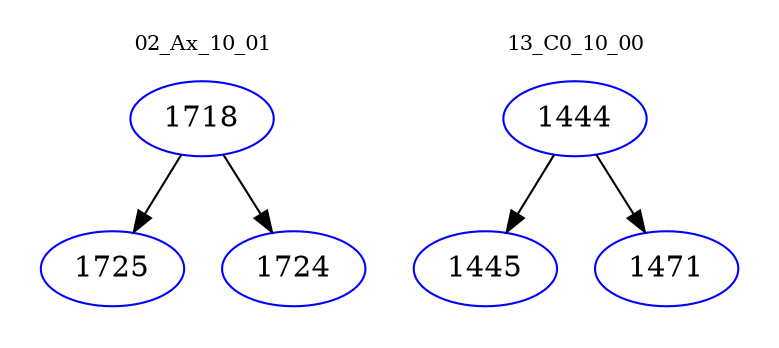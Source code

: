 digraph{
subgraph cluster_0 {
color = white
label = "02_Ax_10_01";
fontsize=10;
T0_1718 [label="1718", color="blue"]
T0_1718 -> T0_1725 [color="black"]
T0_1725 [label="1725", color="blue"]
T0_1718 -> T0_1724 [color="black"]
T0_1724 [label="1724", color="blue"]
}
subgraph cluster_1 {
color = white
label = "13_C0_10_00";
fontsize=10;
T1_1444 [label="1444", color="blue"]
T1_1444 -> T1_1445 [color="black"]
T1_1445 [label="1445", color="blue"]
T1_1444 -> T1_1471 [color="black"]
T1_1471 [label="1471", color="blue"]
}
}
